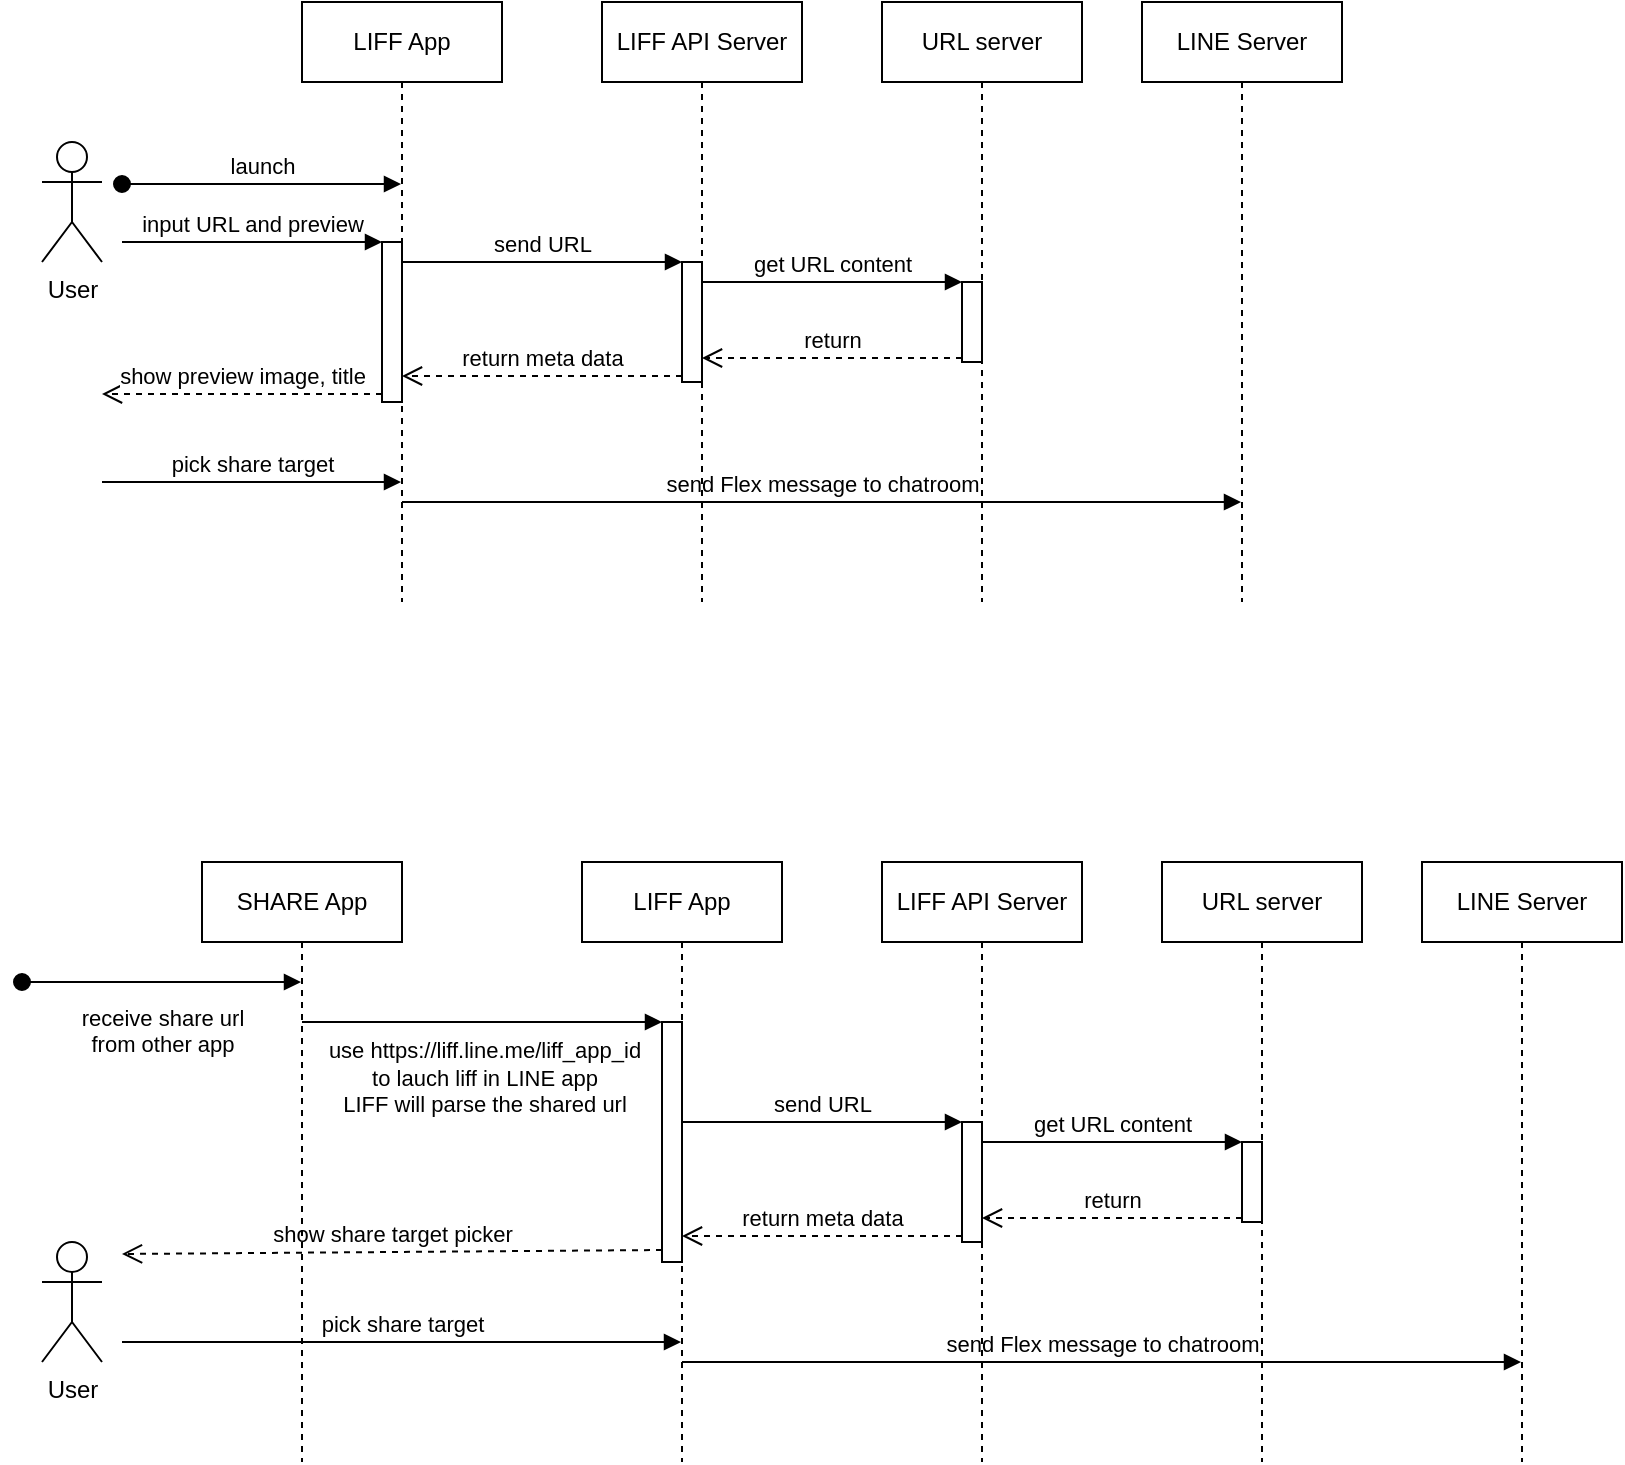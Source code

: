 <mxfile version="13.7.5" type="device"><diagram id="1smRf5GvHRXd2jLle9vU" name="Page-1"><mxGraphModel dx="1167" dy="887" grid="1" gridSize="10" guides="1" tooltips="1" connect="1" arrows="1" fold="1" page="1" pageScale="1" pageWidth="827" pageHeight="1169" math="0" shadow="0"><root><mxCell id="0"/><mxCell id="1" parent="0"/><mxCell id="F5Y7fbFVjcAYPKzyvJNn-4" value="LIFF App" style="shape=umlLifeline;perimeter=lifelinePerimeter;whiteSpace=wrap;html=1;container=1;collapsible=0;recursiveResize=0;outlineConnect=0;" vertex="1" parent="1"><mxGeometry x="150" y="80" width="100" height="300" as="geometry"/></mxCell><mxCell id="F5Y7fbFVjcAYPKzyvJNn-16" value="" style="html=1;points=[];perimeter=orthogonalPerimeter;" vertex="1" parent="F5Y7fbFVjcAYPKzyvJNn-4"><mxGeometry x="40" y="120" width="10" height="80" as="geometry"/></mxCell><mxCell id="F5Y7fbFVjcAYPKzyvJNn-17" value="input URL and preview" style="html=1;verticalAlign=bottom;endArrow=block;entryX=0;entryY=0;" edge="1" target="F5Y7fbFVjcAYPKzyvJNn-16" parent="F5Y7fbFVjcAYPKzyvJNn-4"><mxGeometry relative="1" as="geometry"><mxPoint x="-90" y="120" as="sourcePoint"/></mxGeometry></mxCell><mxCell id="F5Y7fbFVjcAYPKzyvJNn-18" value="show preview image, title" style="html=1;verticalAlign=bottom;endArrow=open;dashed=1;endSize=8;exitX=0;exitY=0.95;" edge="1" source="F5Y7fbFVjcAYPKzyvJNn-16" parent="F5Y7fbFVjcAYPKzyvJNn-4"><mxGeometry relative="1" as="geometry"><mxPoint x="-100" y="196" as="targetPoint"/></mxGeometry></mxCell><mxCell id="F5Y7fbFVjcAYPKzyvJNn-26" value="send Flex message to chatroom" style="html=1;verticalAlign=bottom;startArrow=none;startFill=0;endArrow=block;startSize=8;" edge="1" parent="F5Y7fbFVjcAYPKzyvJNn-4" target="F5Y7fbFVjcAYPKzyvJNn-27"><mxGeometry width="60" relative="1" as="geometry"><mxPoint x="50" y="250" as="sourcePoint"/><mxPoint x="110" y="250" as="targetPoint"/></mxGeometry></mxCell><mxCell id="F5Y7fbFVjcAYPKzyvJNn-5" value="User" style="shape=umlActor;verticalLabelPosition=bottom;verticalAlign=top;html=1;" vertex="1" parent="1"><mxGeometry x="20" y="150" width="30" height="60" as="geometry"/></mxCell><mxCell id="F5Y7fbFVjcAYPKzyvJNn-6" value="LIFF API Server" style="shape=umlLifeline;perimeter=lifelinePerimeter;whiteSpace=wrap;html=1;container=1;collapsible=0;recursiveResize=0;outlineConnect=0;" vertex="1" parent="1"><mxGeometry x="300" y="80" width="100" height="300" as="geometry"/></mxCell><mxCell id="F5Y7fbFVjcAYPKzyvJNn-19" value="" style="html=1;points=[];perimeter=orthogonalPerimeter;" vertex="1" parent="F5Y7fbFVjcAYPKzyvJNn-6"><mxGeometry x="40" y="130" width="10" height="60" as="geometry"/></mxCell><mxCell id="F5Y7fbFVjcAYPKzyvJNn-7" value="URL server" style="shape=umlLifeline;perimeter=lifelinePerimeter;whiteSpace=wrap;html=1;container=1;collapsible=0;recursiveResize=0;outlineConnect=0;" vertex="1" parent="1"><mxGeometry x="440" y="80" width="100" height="300" as="geometry"/></mxCell><mxCell id="F5Y7fbFVjcAYPKzyvJNn-22" value="" style="html=1;points=[];perimeter=orthogonalPerimeter;" vertex="1" parent="F5Y7fbFVjcAYPKzyvJNn-7"><mxGeometry x="40" y="140" width="10" height="40" as="geometry"/></mxCell><mxCell id="F5Y7fbFVjcAYPKzyvJNn-8" value="&lt;div&gt;launch&lt;/div&gt;" style="html=1;verticalAlign=bottom;startArrow=oval;startFill=1;endArrow=block;startSize=8;" edge="1" parent="1" target="F5Y7fbFVjcAYPKzyvJNn-4"><mxGeometry width="60" relative="1" as="geometry"><mxPoint x="60" y="171" as="sourcePoint"/><mxPoint x="130" y="180" as="targetPoint"/></mxGeometry></mxCell><mxCell id="F5Y7fbFVjcAYPKzyvJNn-21" value="return meta data" style="html=1;verticalAlign=bottom;endArrow=open;dashed=1;endSize=8;exitX=0;exitY=0.95;" edge="1" source="F5Y7fbFVjcAYPKzyvJNn-19" parent="1" target="F5Y7fbFVjcAYPKzyvJNn-4"><mxGeometry relative="1" as="geometry"><mxPoint x="300" y="286" as="targetPoint"/></mxGeometry></mxCell><mxCell id="F5Y7fbFVjcAYPKzyvJNn-20" value="send URL" style="html=1;verticalAlign=bottom;endArrow=block;entryX=0;entryY=0;" edge="1" target="F5Y7fbFVjcAYPKzyvJNn-19" parent="1" source="F5Y7fbFVjcAYPKzyvJNn-4"><mxGeometry relative="1" as="geometry"><mxPoint x="300" y="210" as="sourcePoint"/></mxGeometry></mxCell><mxCell id="F5Y7fbFVjcAYPKzyvJNn-24" value="return" style="html=1;verticalAlign=bottom;endArrow=open;dashed=1;endSize=8;exitX=0;exitY=0.95;" edge="1" source="F5Y7fbFVjcAYPKzyvJNn-22" parent="1" target="F5Y7fbFVjcAYPKzyvJNn-6"><mxGeometry relative="1" as="geometry"><mxPoint x="490" y="296" as="targetPoint"/></mxGeometry></mxCell><mxCell id="F5Y7fbFVjcAYPKzyvJNn-23" value="get URL content" style="html=1;verticalAlign=bottom;endArrow=block;entryX=0;entryY=0;" edge="1" target="F5Y7fbFVjcAYPKzyvJNn-22" parent="1" source="F5Y7fbFVjcAYPKzyvJNn-6"><mxGeometry relative="1" as="geometry"><mxPoint x="490" y="220" as="sourcePoint"/></mxGeometry></mxCell><mxCell id="F5Y7fbFVjcAYPKzyvJNn-25" value="pick share target" style="html=1;verticalAlign=bottom;startArrow=none;startFill=0;endArrow=block;startSize=8;" edge="1" parent="1" target="F5Y7fbFVjcAYPKzyvJNn-4"><mxGeometry width="60" relative="1" as="geometry"><mxPoint x="50" y="320" as="sourcePoint"/><mxPoint x="110" y="320" as="targetPoint"/></mxGeometry></mxCell><mxCell id="F5Y7fbFVjcAYPKzyvJNn-27" value="LINE Server" style="shape=umlLifeline;perimeter=lifelinePerimeter;whiteSpace=wrap;html=1;container=1;collapsible=0;recursiveResize=0;outlineConnect=0;" vertex="1" parent="1"><mxGeometry x="570" y="80" width="100" height="300" as="geometry"/></mxCell><mxCell id="F5Y7fbFVjcAYPKzyvJNn-30" value="LIFF App" style="shape=umlLifeline;perimeter=lifelinePerimeter;whiteSpace=wrap;html=1;container=1;collapsible=0;recursiveResize=0;outlineConnect=0;" vertex="1" parent="1"><mxGeometry x="290" y="510" width="100" height="300" as="geometry"/></mxCell><mxCell id="F5Y7fbFVjcAYPKzyvJNn-31" value="" style="html=1;points=[];perimeter=orthogonalPerimeter;" vertex="1" parent="F5Y7fbFVjcAYPKzyvJNn-30"><mxGeometry x="40" y="80" width="10" height="120" as="geometry"/></mxCell><mxCell id="F5Y7fbFVjcAYPKzyvJNn-33" value="show share target picker" style="html=1;verticalAlign=bottom;endArrow=open;dashed=1;endSize=8;exitX=0;exitY=0.95;" edge="1" parent="F5Y7fbFVjcAYPKzyvJNn-30" source="F5Y7fbFVjcAYPKzyvJNn-31"><mxGeometry relative="1" as="geometry"><mxPoint x="-230" y="196" as="targetPoint"/></mxGeometry></mxCell><mxCell id="F5Y7fbFVjcAYPKzyvJNn-34" value="send Flex message to chatroom" style="html=1;verticalAlign=bottom;startArrow=none;startFill=0;endArrow=block;startSize=8;" edge="1" parent="F5Y7fbFVjcAYPKzyvJNn-30" target="F5Y7fbFVjcAYPKzyvJNn-46"><mxGeometry width="60" relative="1" as="geometry"><mxPoint x="50" y="250" as="sourcePoint"/><mxPoint x="110" y="250" as="targetPoint"/></mxGeometry></mxCell><mxCell id="F5Y7fbFVjcAYPKzyvJNn-36" value="LIFF API Server" style="shape=umlLifeline;perimeter=lifelinePerimeter;whiteSpace=wrap;html=1;container=1;collapsible=0;recursiveResize=0;outlineConnect=0;" vertex="1" parent="1"><mxGeometry x="440" y="510" width="100" height="300" as="geometry"/></mxCell><mxCell id="F5Y7fbFVjcAYPKzyvJNn-37" value="" style="html=1;points=[];perimeter=orthogonalPerimeter;" vertex="1" parent="F5Y7fbFVjcAYPKzyvJNn-36"><mxGeometry x="40" y="130" width="10" height="60" as="geometry"/></mxCell><mxCell id="F5Y7fbFVjcAYPKzyvJNn-38" value="URL server" style="shape=umlLifeline;perimeter=lifelinePerimeter;whiteSpace=wrap;html=1;container=1;collapsible=0;recursiveResize=0;outlineConnect=0;" vertex="1" parent="1"><mxGeometry x="580" y="510" width="100" height="300" as="geometry"/></mxCell><mxCell id="F5Y7fbFVjcAYPKzyvJNn-39" value="" style="html=1;points=[];perimeter=orthogonalPerimeter;" vertex="1" parent="F5Y7fbFVjcAYPKzyvJNn-38"><mxGeometry x="40" y="140" width="10" height="40" as="geometry"/></mxCell><mxCell id="F5Y7fbFVjcAYPKzyvJNn-40" value="&lt;div&gt;use https://liff.line.me/liff_app_id&lt;/div&gt;&lt;div&gt;to lauch liff in LINE app&lt;/div&gt;&lt;div&gt;LIFF will parse the shared url&lt;br&gt;&lt;/div&gt;" style="html=1;verticalAlign=bottom;startArrow=none;startFill=0;endArrow=block;startSize=8;" edge="1" parent="1" source="F5Y7fbFVjcAYPKzyvJNn-49"><mxGeometry x="0.114" y="-51" width="60" relative="1" as="geometry"><mxPoint x="200" y="601" as="sourcePoint"/><mxPoint x="330" y="590" as="targetPoint"/><Array as="points"><mxPoint x="250" y="590"/></Array><mxPoint x="-10" y="-1" as="offset"/></mxGeometry></mxCell><mxCell id="F5Y7fbFVjcAYPKzyvJNn-41" value="return meta data" style="html=1;verticalAlign=bottom;endArrow=open;dashed=1;endSize=8;exitX=0;exitY=0.95;" edge="1" parent="1" source="F5Y7fbFVjcAYPKzyvJNn-37" target="F5Y7fbFVjcAYPKzyvJNn-30"><mxGeometry relative="1" as="geometry"><mxPoint x="440" y="716" as="targetPoint"/></mxGeometry></mxCell><mxCell id="F5Y7fbFVjcAYPKzyvJNn-42" value="send URL" style="html=1;verticalAlign=bottom;endArrow=block;entryX=0;entryY=0;" edge="1" parent="1" source="F5Y7fbFVjcAYPKzyvJNn-30" target="F5Y7fbFVjcAYPKzyvJNn-37"><mxGeometry relative="1" as="geometry"><mxPoint x="440" y="640" as="sourcePoint"/></mxGeometry></mxCell><mxCell id="F5Y7fbFVjcAYPKzyvJNn-43" value="return" style="html=1;verticalAlign=bottom;endArrow=open;dashed=1;endSize=8;exitX=0;exitY=0.95;" edge="1" parent="1" source="F5Y7fbFVjcAYPKzyvJNn-39" target="F5Y7fbFVjcAYPKzyvJNn-36"><mxGeometry relative="1" as="geometry"><mxPoint x="630" y="726" as="targetPoint"/></mxGeometry></mxCell><mxCell id="F5Y7fbFVjcAYPKzyvJNn-44" value="get URL content" style="html=1;verticalAlign=bottom;endArrow=block;entryX=0;entryY=0;" edge="1" parent="1" source="F5Y7fbFVjcAYPKzyvJNn-36" target="F5Y7fbFVjcAYPKzyvJNn-39"><mxGeometry relative="1" as="geometry"><mxPoint x="630" y="650" as="sourcePoint"/></mxGeometry></mxCell><mxCell id="F5Y7fbFVjcAYPKzyvJNn-45" value="pick share target" style="html=1;verticalAlign=bottom;startArrow=none;startFill=0;endArrow=block;startSize=8;" edge="1" parent="1" target="F5Y7fbFVjcAYPKzyvJNn-30"><mxGeometry width="60" relative="1" as="geometry"><mxPoint x="60" y="750" as="sourcePoint"/><mxPoint x="250" y="750" as="targetPoint"/></mxGeometry></mxCell><mxCell id="F5Y7fbFVjcAYPKzyvJNn-46" value="LINE Server" style="shape=umlLifeline;perimeter=lifelinePerimeter;whiteSpace=wrap;html=1;container=1;collapsible=0;recursiveResize=0;outlineConnect=0;" vertex="1" parent="1"><mxGeometry x="710" y="510" width="100" height="300" as="geometry"/></mxCell><mxCell id="F5Y7fbFVjcAYPKzyvJNn-49" value="SHARE App" style="shape=umlLifeline;perimeter=lifelinePerimeter;whiteSpace=wrap;html=1;container=1;collapsible=0;recursiveResize=0;outlineConnect=0;" vertex="1" parent="1"><mxGeometry x="100" y="510" width="100" height="300" as="geometry"/></mxCell><mxCell id="F5Y7fbFVjcAYPKzyvJNn-50" value="&lt;div&gt;receive share url &lt;br&gt;&lt;/div&gt;&lt;div&gt;from other app&lt;/div&gt;" style="html=1;verticalAlign=bottom;startArrow=oval;startFill=1;endArrow=block;startSize=8;" edge="1" parent="1" target="F5Y7fbFVjcAYPKzyvJNn-49"><mxGeometry x="0.004" y="-40" width="60" relative="1" as="geometry"><mxPoint x="10" y="570" as="sourcePoint"/><mxPoint x="70" y="570" as="targetPoint"/><mxPoint as="offset"/></mxGeometry></mxCell><mxCell id="F5Y7fbFVjcAYPKzyvJNn-68" value="User" style="shape=umlActor;verticalLabelPosition=bottom;verticalAlign=top;html=1;" vertex="1" parent="1"><mxGeometry x="20" y="700" width="30" height="60" as="geometry"/></mxCell></root></mxGraphModel></diagram></mxfile>